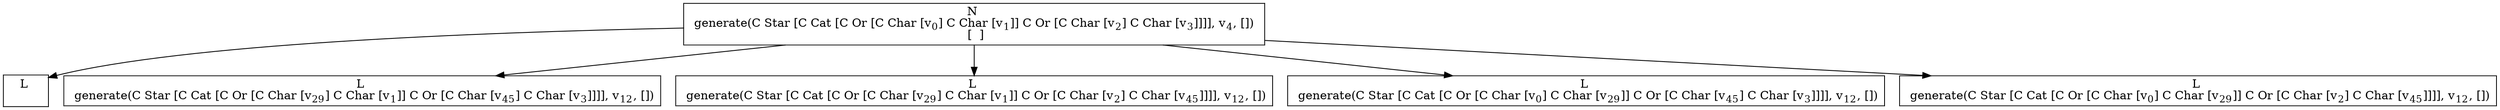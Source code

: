 digraph {
    graph [rankdir=TB
          ,bgcolor=transparent];
    node [shape=box
         ,fillcolor=white
         ,style=filled];
    0 [label=<N <BR/> generate(C Star [C Cat [C Or [C Char [v<SUB>0</SUB>] C Char [v<SUB>1</SUB>]] C Or [C Char [v<SUB>2</SUB>] C Char [v<SUB>3</SUB>]]]], v<SUB>4</SUB>, []) <BR/>  [  ] >];
    1 [label=<L <BR/> >];
    2 [label=<L <BR/> generate(C Star [C Cat [C Or [C Char [v<SUB>29</SUB>] C Char [v<SUB>1</SUB>]] C Or [C Char [v<SUB>45</SUB>] C Char [v<SUB>3</SUB>]]]], v<SUB>12</SUB>, [])>];
    3 [label=<L <BR/> generate(C Star [C Cat [C Or [C Char [v<SUB>29</SUB>] C Char [v<SUB>1</SUB>]] C Or [C Char [v<SUB>2</SUB>] C Char [v<SUB>45</SUB>]]]], v<SUB>12</SUB>, [])>];
    4 [label=<L <BR/> generate(C Star [C Cat [C Or [C Char [v<SUB>0</SUB>] C Char [v<SUB>29</SUB>]] C Or [C Char [v<SUB>45</SUB>] C Char [v<SUB>3</SUB>]]]], v<SUB>12</SUB>, [])>];
    5 [label=<L <BR/> generate(C Star [C Cat [C Or [C Char [v<SUB>0</SUB>] C Char [v<SUB>29</SUB>]] C Or [C Char [v<SUB>2</SUB>] C Char [v<SUB>45</SUB>]]]], v<SUB>12</SUB>, [])>];
    0 -> 1 [label=""];
    0 -> 2 [label=""];
    0 -> 3 [label=""];
    0 -> 4 [label=""];
    0 -> 5 [label=""];
}